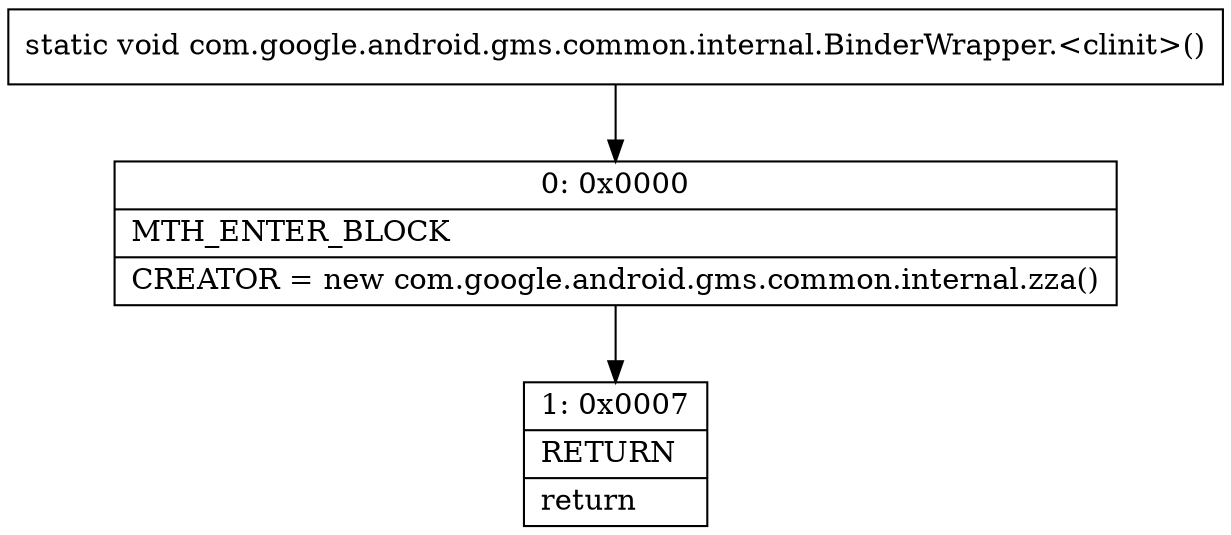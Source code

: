 digraph "CFG forcom.google.android.gms.common.internal.BinderWrapper.\<clinit\>()V" {
Node_0 [shape=record,label="{0\:\ 0x0000|MTH_ENTER_BLOCK\l|CREATOR = new com.google.android.gms.common.internal.zza()\l}"];
Node_1 [shape=record,label="{1\:\ 0x0007|RETURN\l|return\l}"];
MethodNode[shape=record,label="{static void com.google.android.gms.common.internal.BinderWrapper.\<clinit\>() }"];
MethodNode -> Node_0;
Node_0 -> Node_1;
}

